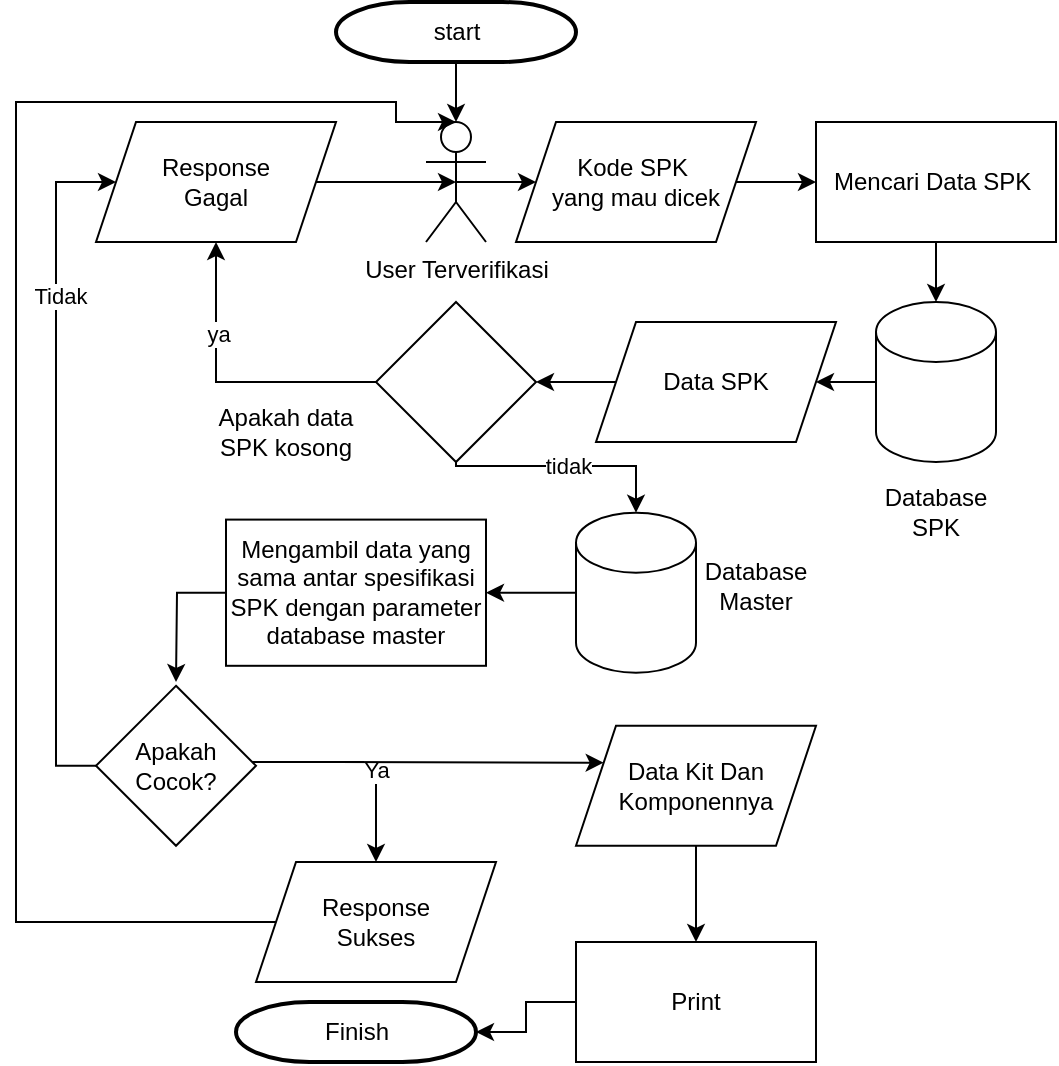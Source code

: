 <mxfile version="20.8.2" type="device"><diagram id="6a731a19-8d31-9384-78a2-239565b7b9f0" name="Page-1"><mxGraphModel dx="1259" dy="620" grid="1" gridSize="10" guides="1" tooltips="1" connect="1" arrows="1" fold="1" page="1" pageScale="1" pageWidth="1169" pageHeight="827" background="none" math="0" shadow="0"><root><mxCell id="0"/><mxCell id="1" parent="0"/><mxCell id="oJqCLc56bHpMjFFwvUzr-67" style="edgeStyle=orthogonalEdgeStyle;rounded=0;orthogonalLoop=1;jettySize=auto;html=1;exitX=0.5;exitY=1;exitDx=0;exitDy=0;exitPerimeter=0;entryX=0.5;entryY=0;entryDx=0;entryDy=0;entryPerimeter=0;" parent="1" source="2" target="oJqCLc56bHpMjFFwvUzr-62" edge="1"><mxGeometry relative="1" as="geometry"/></mxCell><mxCell id="2" value="start" style="shape=mxgraph.flowchart.terminator;strokeWidth=2;gradientColor=none;gradientDirection=north;fontStyle=0;html=1;" parent="1" vertex="1"><mxGeometry x="260" y="40" width="120" height="30" as="geometry"/></mxCell><mxCell id="oJqCLc56bHpMjFFwvUzr-79" style="edgeStyle=orthogonalEdgeStyle;rounded=0;orthogonalLoop=1;jettySize=auto;html=1;exitX=0.5;exitY=0.5;exitDx=0;exitDy=0;exitPerimeter=0;entryX=0;entryY=0.5;entryDx=0;entryDy=0;" parent="1" source="oJqCLc56bHpMjFFwvUzr-62" target="oJqCLc56bHpMjFFwvUzr-78" edge="1"><mxGeometry relative="1" as="geometry"/></mxCell><mxCell id="oJqCLc56bHpMjFFwvUzr-62" value="User Terverifikasi" style="shape=umlActor;verticalLabelPosition=bottom;verticalAlign=top;html=1;outlineConnect=0;" parent="1" vertex="1"><mxGeometry x="305" y="100" width="30" height="60" as="geometry"/></mxCell><mxCell id="71j6BSrsMVN3zy025WVU-2" style="edgeStyle=orthogonalEdgeStyle;rounded=0;orthogonalLoop=1;jettySize=auto;html=1;entryX=0;entryY=0.5;entryDx=0;entryDy=0;" edge="1" parent="1" source="oJqCLc56bHpMjFFwvUzr-78" target="oJqCLc56bHpMjFFwvUzr-80"><mxGeometry relative="1" as="geometry"/></mxCell><mxCell id="oJqCLc56bHpMjFFwvUzr-78" value="Kode SPK&amp;nbsp;&lt;br&gt;yang mau dicek" style="shape=parallelogram;perimeter=parallelogramPerimeter;whiteSpace=wrap;html=1;fixedSize=1;" parent="1" vertex="1"><mxGeometry x="350" y="100" width="120" height="60" as="geometry"/></mxCell><mxCell id="71j6BSrsMVN3zy025WVU-4" style="edgeStyle=orthogonalEdgeStyle;rounded=0;orthogonalLoop=1;jettySize=auto;html=1;entryX=0.5;entryY=0;entryDx=0;entryDy=0;entryPerimeter=0;" edge="1" parent="1" source="oJqCLc56bHpMjFFwvUzr-80" target="Vpn7Z_nMgcH3utGl4g_o-2"><mxGeometry relative="1" as="geometry"/></mxCell><mxCell id="oJqCLc56bHpMjFFwvUzr-80" value="Mencari Data SPK&amp;nbsp;" style="rounded=0;whiteSpace=wrap;html=1;" parent="1" vertex="1"><mxGeometry x="500" y="100" width="120" height="60" as="geometry"/></mxCell><mxCell id="71j6BSrsMVN3zy025WVU-9" style="edgeStyle=orthogonalEdgeStyle;rounded=0;orthogonalLoop=1;jettySize=auto;html=1;entryX=1;entryY=0.5;entryDx=0;entryDy=0;" edge="1" parent="1" source="oJqCLc56bHpMjFFwvUzr-82" target="71j6BSrsMVN3zy025WVU-8"><mxGeometry relative="1" as="geometry"/></mxCell><mxCell id="oJqCLc56bHpMjFFwvUzr-82" value="" style="shape=cylinder3;whiteSpace=wrap;html=1;boundedLbl=1;backgroundOutline=1;size=15;" parent="1" vertex="1"><mxGeometry x="380" y="295.35" width="60" height="80" as="geometry"/></mxCell><mxCell id="71j6BSrsMVN3zy025WVU-12" style="edgeStyle=orthogonalEdgeStyle;rounded=0;orthogonalLoop=1;jettySize=auto;html=1;entryX=0;entryY=0.5;entryDx=0;entryDy=0;" edge="1" parent="1" source="oJqCLc56bHpMjFFwvUzr-83" target="oJqCLc56bHpMjFFwvUzr-90"><mxGeometry relative="1" as="geometry"><Array as="points"><mxPoint x="120" y="422"/><mxPoint x="120" y="130"/></Array></mxGeometry></mxCell><mxCell id="71j6BSrsMVN3zy025WVU-13" value="Tidak" style="edgeLabel;html=1;align=center;verticalAlign=middle;resizable=0;points=[];" vertex="1" connectable="0" parent="71j6BSrsMVN3zy025WVU-12"><mxGeometry x="0.493" y="-2" relative="1" as="geometry"><mxPoint as="offset"/></mxGeometry></mxCell><mxCell id="71j6BSrsMVN3zy025WVU-22" style="edgeStyle=orthogonalEdgeStyle;rounded=0;orthogonalLoop=1;jettySize=auto;html=1;" edge="1" parent="1" source="oJqCLc56bHpMjFFwvUzr-83" target="71j6BSrsMVN3zy025WVU-23"><mxGeometry relative="1" as="geometry"><mxPoint x="320" y="421.9" as="targetPoint"/><Array as="points"><mxPoint x="280" y="420"/></Array></mxGeometry></mxCell><mxCell id="71j6BSrsMVN3zy025WVU-25" value="Ya" style="edgeLabel;html=1;align=center;verticalAlign=middle;resizable=0;points=[];" vertex="1" connectable="0" parent="71j6BSrsMVN3zy025WVU-22"><mxGeometry x="0.168" relative="1" as="geometry"><mxPoint as="offset"/></mxGeometry></mxCell><mxCell id="71j6BSrsMVN3zy025WVU-27" style="edgeStyle=orthogonalEdgeStyle;rounded=0;orthogonalLoop=1;jettySize=auto;html=1;entryX=0;entryY=0.25;entryDx=0;entryDy=0;" edge="1" parent="1" source="oJqCLc56bHpMjFFwvUzr-83" target="71j6BSrsMVN3zy025WVU-26"><mxGeometry relative="1" as="geometry"><Array as="points"><mxPoint x="260" y="420"/><mxPoint x="260" y="420"/></Array></mxGeometry></mxCell><mxCell id="oJqCLc56bHpMjFFwvUzr-83" value="Apakah Cocok?" style="rhombus;whiteSpace=wrap;html=1;" parent="1" vertex="1"><mxGeometry x="140" y="381.9" width="80" height="80" as="geometry"/></mxCell><mxCell id="oJqCLc56bHpMjFFwvUzr-85" value="Apakah data &lt;br&gt;SPK kosong" style="text;html=1;strokeColor=none;fillColor=none;align=center;verticalAlign=middle;whiteSpace=wrap;rounded=0;" parent="1" vertex="1"><mxGeometry x="165" y="240" width="140" height="30" as="geometry"/></mxCell><mxCell id="oJqCLc56bHpMjFFwvUzr-91" style="edgeStyle=orthogonalEdgeStyle;rounded=0;orthogonalLoop=1;jettySize=auto;html=1;entryX=0.5;entryY=1;entryDx=0;entryDy=0;exitX=0;exitY=0.5;exitDx=0;exitDy=0;" parent="1" source="oJqCLc56bHpMjFFwvUzr-86" target="oJqCLc56bHpMjFFwvUzr-90" edge="1"><mxGeometry relative="1" as="geometry"><Array as="points"><mxPoint x="200" y="230"/></Array></mxGeometry></mxCell><mxCell id="oJqCLc56bHpMjFFwvUzr-94" value="ya" style="edgeLabel;html=1;align=center;verticalAlign=middle;resizable=0;points=[];" parent="oJqCLc56bHpMjFFwvUzr-91" vertex="1" connectable="0"><mxGeometry x="0.386" y="-1" relative="1" as="geometry"><mxPoint as="offset"/></mxGeometry></mxCell><mxCell id="oJqCLc56bHpMjFFwvUzr-96" value="tidak" style="edgeStyle=orthogonalEdgeStyle;rounded=0;orthogonalLoop=1;jettySize=auto;html=1;exitX=0.5;exitY=1;exitDx=0;exitDy=0;entryX=0.5;entryY=0;entryDx=0;entryDy=0;entryPerimeter=0;" parent="1" source="oJqCLc56bHpMjFFwvUzr-86" target="oJqCLc56bHpMjFFwvUzr-82" edge="1"><mxGeometry relative="1" as="geometry"><Array as="points"><mxPoint x="320" y="272"/><mxPoint x="410" y="272"/></Array></mxGeometry></mxCell><mxCell id="oJqCLc56bHpMjFFwvUzr-86" value="" style="rhombus;whiteSpace=wrap;html=1;" parent="1" vertex="1"><mxGeometry x="280" y="190" width="80" height="80" as="geometry"/></mxCell><mxCell id="oJqCLc56bHpMjFFwvUzr-92" style="edgeStyle=orthogonalEdgeStyle;rounded=0;orthogonalLoop=1;jettySize=auto;html=1;exitX=1;exitY=0.5;exitDx=0;exitDy=0;entryX=0.5;entryY=0.5;entryDx=0;entryDy=0;entryPerimeter=0;" parent="1" source="oJqCLc56bHpMjFFwvUzr-90" target="oJqCLc56bHpMjFFwvUzr-62" edge="1"><mxGeometry relative="1" as="geometry"/></mxCell><mxCell id="oJqCLc56bHpMjFFwvUzr-90" value="Response &lt;br&gt;Gagal" style="shape=parallelogram;perimeter=parallelogramPerimeter;whiteSpace=wrap;html=1;fixedSize=1;" parent="1" vertex="1"><mxGeometry x="140" y="100" width="120" height="60" as="geometry"/></mxCell><mxCell id="oJqCLc56bHpMjFFwvUzr-97" value="Database Master" style="text;html=1;strokeColor=none;fillColor=none;align=center;verticalAlign=middle;whiteSpace=wrap;rounded=0;" parent="1" vertex="1"><mxGeometry x="440" y="316.9" width="60" height="30" as="geometry"/></mxCell><mxCell id="oJqCLc56bHpMjFFwvUzr-111" value="Finish" style="shape=mxgraph.flowchart.terminator;strokeWidth=2;gradientColor=none;gradientDirection=north;fontStyle=0;html=1;" parent="1" vertex="1"><mxGeometry x="210" y="540" width="120" height="30" as="geometry"/></mxCell><mxCell id="71j6BSrsMVN3zy025WVU-6" style="edgeStyle=orthogonalEdgeStyle;rounded=0;orthogonalLoop=1;jettySize=auto;html=1;entryX=1;entryY=0.5;entryDx=0;entryDy=0;" edge="1" parent="1" source="Vpn7Z_nMgcH3utGl4g_o-2" target="71j6BSrsMVN3zy025WVU-5"><mxGeometry relative="1" as="geometry"/></mxCell><mxCell id="Vpn7Z_nMgcH3utGl4g_o-2" value="" style="shape=cylinder3;whiteSpace=wrap;html=1;boundedLbl=1;backgroundOutline=1;size=15;" parent="1" vertex="1"><mxGeometry x="530" y="190.0" width="60" height="80" as="geometry"/></mxCell><mxCell id="71j6BSrsMVN3zy025WVU-3" value="Database SPK" style="text;html=1;strokeColor=none;fillColor=none;align=center;verticalAlign=middle;whiteSpace=wrap;rounded=0;" vertex="1" parent="1"><mxGeometry x="530" y="280" width="60" height="30" as="geometry"/></mxCell><mxCell id="71j6BSrsMVN3zy025WVU-7" style="edgeStyle=orthogonalEdgeStyle;rounded=0;orthogonalLoop=1;jettySize=auto;html=1;" edge="1" parent="1" source="71j6BSrsMVN3zy025WVU-5" target="oJqCLc56bHpMjFFwvUzr-86"><mxGeometry relative="1" as="geometry"/></mxCell><mxCell id="71j6BSrsMVN3zy025WVU-5" value="Data SPK &lt;br&gt;" style="shape=parallelogram;perimeter=parallelogramPerimeter;whiteSpace=wrap;html=1;fixedSize=1;" vertex="1" parent="1"><mxGeometry x="390" y="200" width="120" height="60" as="geometry"/></mxCell><mxCell id="71j6BSrsMVN3zy025WVU-14" style="edgeStyle=orthogonalEdgeStyle;rounded=0;orthogonalLoop=1;jettySize=auto;html=1;" edge="1" parent="1" source="71j6BSrsMVN3zy025WVU-8"><mxGeometry relative="1" as="geometry"><mxPoint x="180" y="380" as="targetPoint"/></mxGeometry></mxCell><mxCell id="71j6BSrsMVN3zy025WVU-8" value="Mengambil data yang sama antar spesifikasi SPK dengan parameter database master" style="rounded=0;whiteSpace=wrap;html=1;" vertex="1" parent="1"><mxGeometry x="205" y="298.8" width="130" height="73.1" as="geometry"/></mxCell><mxCell id="71j6BSrsMVN3zy025WVU-24" style="edgeStyle=orthogonalEdgeStyle;rounded=0;orthogonalLoop=1;jettySize=auto;html=1;entryX=0.5;entryY=0;entryDx=0;entryDy=0;entryPerimeter=0;" edge="1" parent="1" source="71j6BSrsMVN3zy025WVU-23" target="oJqCLc56bHpMjFFwvUzr-62"><mxGeometry relative="1" as="geometry"><Array as="points"><mxPoint x="100" y="500"/><mxPoint x="100" y="90"/><mxPoint x="290" y="90"/><mxPoint x="290" y="100"/></Array></mxGeometry></mxCell><mxCell id="71j6BSrsMVN3zy025WVU-23" value="Response&lt;br&gt;Sukses" style="shape=parallelogram;perimeter=parallelogramPerimeter;whiteSpace=wrap;html=1;fixedSize=1;" vertex="1" parent="1"><mxGeometry x="220" y="470" width="120" height="60" as="geometry"/></mxCell><mxCell id="71j6BSrsMVN3zy025WVU-29" style="edgeStyle=orthogonalEdgeStyle;rounded=0;orthogonalLoop=1;jettySize=auto;html=1;entryX=0.5;entryY=0;entryDx=0;entryDy=0;" edge="1" parent="1" source="71j6BSrsMVN3zy025WVU-26" target="71j6BSrsMVN3zy025WVU-28"><mxGeometry relative="1" as="geometry"/></mxCell><mxCell id="71j6BSrsMVN3zy025WVU-26" value="Data Kit Dan Komponennya" style="shape=parallelogram;perimeter=parallelogramPerimeter;whiteSpace=wrap;html=1;fixedSize=1;" vertex="1" parent="1"><mxGeometry x="380" y="401.9" width="120" height="60" as="geometry"/></mxCell><mxCell id="71j6BSrsMVN3zy025WVU-30" style="edgeStyle=orthogonalEdgeStyle;rounded=0;orthogonalLoop=1;jettySize=auto;html=1;entryX=1;entryY=0.5;entryDx=0;entryDy=0;entryPerimeter=0;" edge="1" parent="1" source="71j6BSrsMVN3zy025WVU-28" target="oJqCLc56bHpMjFFwvUzr-111"><mxGeometry relative="1" as="geometry"/></mxCell><mxCell id="71j6BSrsMVN3zy025WVU-28" value="Print" style="rounded=0;whiteSpace=wrap;html=1;" vertex="1" parent="1"><mxGeometry x="380" y="510" width="120" height="60" as="geometry"/></mxCell></root></mxGraphModel></diagram></mxfile>